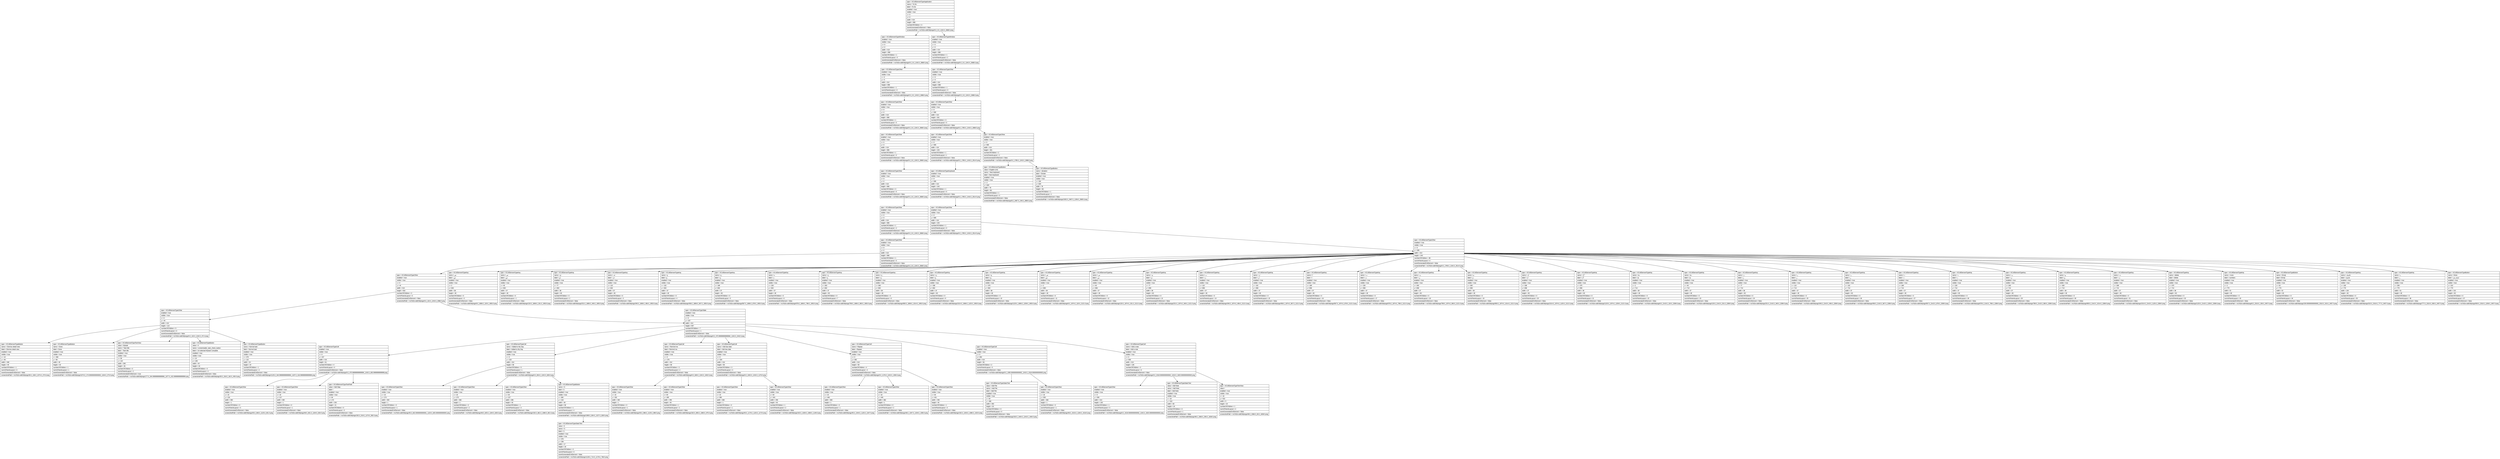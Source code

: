 digraph Layout {

	node [shape=record fontname=Arial];

	0	[label="{type = XCUIElementTypeApplication\l|name = To Do\l|label = To Do\l|enabled = true\l|visible = true\l|x = 0\l|y = 0\l|width = 414\l|height = 896\l|numberOfChildren = 3\l|eventGeneratedOnElement = false \l|screenshotPath = msToDo-edit/S6/pngs/0.0_0.0_1242.0_2688.0.png\l}"]
	1	[label="{type = XCUIElementTypeWindow\l|enabled = true\l|visible = true\l|x = 0\l|y = 0\l|width = 414\l|height = 896\l|numberOfChildren = 1\l|numInParentLayout = 0\l|eventGeneratedOnElement = false \l|screenshotPath = msToDo-edit/S6/pngs/0.0_0.0_1242.0_2688.0.png\l}"]
	2	[label="{type = XCUIElementTypeWindow\l|enabled = true\l|visible = true\l|x = 0\l|y = 0\l|width = 414\l|height = 896\l|numberOfChildren = 1\l|numInParentLayout = 2\l|eventGeneratedOnElement = false \l|screenshotPath = msToDo-edit/S6/pngs/0.0_0.0_1242.0_2688.0.png\l}"]
	3	[label="{type = XCUIElementTypeOther\l|enabled = true\l|visible = true\l|x = 0\l|y = 0\l|width = 414\l|height = 896\l|numberOfChildren = 1\l|numInParentLayout = 0\l|eventGeneratedOnElement = false \l|screenshotPath = msToDo-edit/S6/pngs/0.0_0.0_1242.0_2688.0.png\l}"]
	4	[label="{type = XCUIElementTypeOther\l|enabled = true\l|visible = true\l|x = 0\l|y = 0\l|width = 414\l|height = 896\l|numberOfChildren = 1\l|numInParentLayout = 0\l|eventGeneratedOnElement = false \l|screenshotPath = msToDo-edit/S6/pngs/0.0_0.0_1242.0_2688.0.png\l}"]
	5	[label="{type = XCUIElementTypeOther\l|enabled = true\l|visible = true\l|x = 0\l|y = 0\l|width = 414\l|height = 896\l|numberOfChildren = 1\l|numInParentLayout = 0\l|eventGeneratedOnElement = false \l|screenshotPath = msToDo-edit/S6/pngs/0.0_0.0_1242.0_2688.0.png\l}"]
	6	[label="{type = XCUIElementTypeOther\l|enabled = true\l|visible = true\l|x = 0\l|y = 595\l|width = 414\l|height = 301\l|numberOfChildren = 3\l|numInParentLayout = 0\l|eventGeneratedOnElement = false \l|screenshotPath = msToDo-edit/S6/pngs/0.0_1785.0_1242.0_2688.0.png\l}"]
	7	[label="{type = XCUIElementTypeOther\l|enabled = true\l|visible = true\l|x = 0\l|y = 0\l|width = 414\l|height = 896\l|numberOfChildren = 1\l|numInParentLayout = 0\l|eventGeneratedOnElement = false \l|screenshotPath = msToDo-edit/S6/pngs/0.0_0.0_1242.0_2688.0.png\l}"]
	8	[label="{type = XCUIElementTypeOther\l|enabled = true\l|visible = true\l|x = 0\l|y = 595\l|width = 414\l|height = 243\l|numberOfChildren = 1\l|numInParentLayout = 1\l|eventGeneratedOnElement = false \l|screenshotPath = msToDo-edit/S6/pngs/0.0_1785.0_1242.0_2514.0.png\l}"]
	9	[label="{type = XCUIElementTypeOther\l|enabled = true\l|visible = true\l|x = 0\l|y = 595\l|width = 414\l|height = 301\l|numberOfChildren = 2\l|numInParentLayout = 2\l|eventGeneratedOnElement = false \l|screenshotPath = msToDo-edit/S6/pngs/0.0_1785.0_1242.0_2688.0.png\l}"]
	10	[label="{type = XCUIElementTypeOther\l|enabled = true\l|visible = true\l|x = 0\l|y = 0\l|width = 414\l|height = 896\l|numberOfChildren = 3\l|numInParentLayout = 0\l|eventGeneratedOnElement = false \l|screenshotPath = msToDo-edit/S6/pngs/0.0_0.0_1242.0_2688.0.png\l}"]
	11	[label="{type = XCUIElementTypeKeyboard\l|enabled = true\l|visible = true\l|x = 0\l|y = 595\l|width = 414\l|height = 243\l|numberOfChildren = 1\l|numInParentLayout = 0\l|eventGeneratedOnElement = false \l|screenshotPath = msToDo-edit/S6/pngs/0.0_1785.0_1242.0_2514.0.png\l}"]
	12	[label="{type = XCUIElementTypeButton\l|value = English (US)\l|name = Next keyboard\l|label = Next keyboard\l|enabled = true\l|visible = true\l|x = 2\l|y = 829\l|width = 78\l|height = 66\l|numberOfChildren = 1\l|numInParentLayout = 0\l|eventGeneratedOnElement = false \l|screenshotPath = msToDo-edit/S6/pngs/6.0_2487.0_240.0_2685.0.png\l}"]
	13	[label="{type = XCUIElementTypeButton\l|name = dictation\l|label = Dictate\l|enabled = true\l|visible = true\l|x = 334\l|y = 829\l|width = 78\l|height = 66\l|numberOfChildren = 1\l|numInParentLayout = 1\l|eventGeneratedOnElement = false \l|screenshotPath = msToDo-edit/S6/pngs/1002.0_2487.0_1236.0_2685.0.png\l}"]
	14	[label="{type = XCUIElementTypeOther\l|enabled = true\l|visible = true\l|x = 0\l|y = 0\l|width = 414\l|height = 896\l|numberOfChildren = 1\l|numInParentLayout = 2\l|eventGeneratedOnElement = false \l|screenshotPath = msToDo-edit/S6/pngs/0.0_0.0_1242.0_2688.0.png\l}"]
	15	[label="{type = XCUIElementTypeOther\l|enabled = true\l|visible = true\l|x = 0\l|y = 595\l|width = 414\l|height = 243\l|numberOfChildren = 1\l|numInParentLayout = 0\l|eventGeneratedOnElement = false \l|screenshotPath = msToDo-edit/S6/pngs/0.0_1785.0_1242.0_2514.0.png\l}"]
	16	[label="{type = XCUIElementTypeOther\l|enabled = true\l|visible = true\l|x = 0\l|y = 0\l|width = 414\l|height = 896\l|numberOfChildren = 1\l|numInParentLayout = 0\l|eventGeneratedOnElement = false \l|screenshotPath = msToDo-edit/S6/pngs/0.0_0.0_1242.0_2688.0.png\l}"]
	17	[label="{type = XCUIElementTypeOther\l|enabled = true\l|visible = true\l|x = 0\l|y = 595\l|width = 414\l|height = 243\l|numberOfChildren = 38\l|numInParentLayout = 0\l|eventGeneratedOnElement = false \l|screenshotPath = msToDo-edit/S6/pngs/0.0_1785.0_1242.0_2514.0.png\l}"]
	18	[label="{type = XCUIElementTypeOther\l|enabled = true\l|visible = true\l|x = 0\l|y = 44\l|width = 414\l|height = 818\l|numberOfChildren = 3\l|numInParentLayout = 0\l|eventGeneratedOnElement = false \l|screenshotPath = msToDo-edit/S6/pngs/0.0_132.0_1242.0_2586.0.png\l}"]
	19	[label="{type = XCUIElementTypeKey\l|name = ض\l|label = ض\l|enabled = true\l|visible = true\l|x = 2\l|y = 602\l|width = 38\l|height = 49\l|numberOfChildren = 0\l|numInParentLayout = 0\l|eventGeneratedOnElement = false \l|screenshotPath = msToDo-edit/S6/pngs/6.0_1806.0_120.0_1953.0.png\l}"]
	20	[label="{type = XCUIElementTypeKey\l|name = ص\l|label = ص\l|enabled = true\l|visible = true\l|x = 40\l|y = 602\l|width = 37\l|height = 49\l|numberOfChildren = 0\l|numInParentLayout = 1\l|eventGeneratedOnElement = false \l|screenshotPath = msToDo-edit/S6/pngs/120.0_1806.0_231.0_1953.0.png\l}"]
	21	[label="{type = XCUIElementTypeKey\l|name = ق\l|label = ق\l|enabled = true\l|visible = true\l|x = 77\l|y = 602\l|width = 38\l|height = 49\l|numberOfChildren = 0\l|numInParentLayout = 2\l|eventGeneratedOnElement = false \l|screenshotPath = msToDo-edit/S6/pngs/231.0_1806.0_345.0_1953.0.png\l}"]
	22	[label="{type = XCUIElementTypeKey\l|name = ف\l|label = ف\l|enabled = true\l|visible = true\l|x = 115\l|y = 602\l|width = 37\l|height = 49\l|numberOfChildren = 0\l|numInParentLayout = 3\l|eventGeneratedOnElement = false \l|screenshotPath = msToDo-edit/S6/pngs/345.0_1806.0_456.0_1953.0.png\l}"]
	23	[label="{type = XCUIElementTypeKey\l|name = غ\l|label = غ\l|enabled = true\l|visible = true\l|x = 152\l|y = 602\l|width = 37\l|height = 49\l|numberOfChildren = 0\l|numInParentLayout = 4\l|eventGeneratedOnElement = false \l|screenshotPath = msToDo-edit/S6/pngs/456.0_1806.0_567.0_1953.0.png\l}"]
	24	[label="{type = XCUIElementTypeKey\l|name = ع\l|label = ع\l|enabled = true\l|visible = true\l|x = 189\l|y = 602\l|width = 37\l|height = 49\l|numberOfChildren = 0\l|numInParentLayout = 5\l|eventGeneratedOnElement = false \l|screenshotPath = msToDo-edit/S6/pngs/567.0_1806.0_678.0_1953.0.png\l}"]
	25	[label="{type = XCUIElementTypeKey\l|name = ه\l|label = ه\l|enabled = true\l|visible = true\l|x = 226\l|y = 602\l|width = 37\l|height = 49\l|numberOfChildren = 0\l|numInParentLayout = 6\l|eventGeneratedOnElement = false \l|screenshotPath = msToDo-edit/S6/pngs/678.0_1806.0_789.0_1953.0.png\l}"]
	26	[label="{type = XCUIElementTypeKey\l|name = خ\l|label = خ\l|enabled = true\l|visible = true\l|x = 263\l|y = 602\l|width = 37\l|height = 49\l|numberOfChildren = 0\l|numInParentLayout = 7\l|eventGeneratedOnElement = false \l|screenshotPath = msToDo-edit/S6/pngs/789.0_1806.0_900.0_1953.0.png\l}"]
	27	[label="{type = XCUIElementTypeKey\l|name = ح\l|label = ح\l|enabled = true\l|visible = true\l|x = 300\l|y = 602\l|width = 38\l|height = 49\l|numberOfChildren = 0\l|numInParentLayout = 8\l|eventGeneratedOnElement = false \l|screenshotPath = msToDo-edit/S6/pngs/900.0_1806.0_1014.0_1953.0.png\l}"]
	28	[label="{type = XCUIElementTypeKey\l|name = ج\l|label = ج\l|enabled = true\l|visible = true\l|x = 338\l|y = 602\l|width = 37\l|height = 49\l|numberOfChildren = 0\l|numInParentLayout = 9\l|eventGeneratedOnElement = false \l|screenshotPath = msToDo-edit/S6/pngs/1014.0_1806.0_1125.0_1953.0.png\l}"]
	29	[label="{type = XCUIElementTypeKey\l|name = چ\l|label = چ\l|enabled = true\l|visible = true\l|x = 375\l|y = 602\l|width = 38\l|height = 49\l|numberOfChildren = 0\l|numInParentLayout = 10\l|eventGeneratedOnElement = false \l|screenshotPath = msToDo-edit/S6/pngs/1125.0_1806.0_1239.0_1953.0.png\l}"]
	30	[label="{type = XCUIElementTypeKey\l|name = ش\l|label = ش\l|enabled = true\l|visible = true\l|x = 2\l|y = 658\l|width = 38\l|height = 49\l|numberOfChildren = 0\l|numInParentLayout = 11\l|eventGeneratedOnElement = false \l|screenshotPath = msToDo-edit/S6/pngs/6.0_1974.0_120.0_2121.0.png\l}"]
	31	[label="{type = XCUIElementTypeKey\l|name = س\l|label = س\l|enabled = true\l|visible = true\l|x = 40\l|y = 658\l|width = 37\l|height = 49\l|numberOfChildren = 0\l|numInParentLayout = 12\l|eventGeneratedOnElement = false \l|screenshotPath = msToDo-edit/S6/pngs/120.0_1974.0_231.0_2121.0.png\l}"]
	32	[label="{type = XCUIElementTypeKey\l|name = ی\l|label = ی\l|enabled = true\l|visible = true\l|x = 77\l|y = 658\l|width = 38\l|height = 49\l|numberOfChildren = 0\l|numInParentLayout = 13\l|eventGeneratedOnElement = false \l|screenshotPath = msToDo-edit/S6/pngs/231.0_1974.0_345.0_2121.0.png\l}"]
	33	[label="{type = XCUIElementTypeKey\l|name = ب\l|label = ب\l|enabled = true\l|visible = true\l|x = 115\l|y = 658\l|width = 37\l|height = 49\l|numberOfChildren = 0\l|numInParentLayout = 14\l|eventGeneratedOnElement = false \l|screenshotPath = msToDo-edit/S6/pngs/345.0_1974.0_456.0_2121.0.png\l}"]
	34	[label="{type = XCUIElementTypeKey\l|name = ل\l|label = ل\l|enabled = true\l|visible = true\l|x = 152\l|y = 658\l|width = 37\l|height = 49\l|numberOfChildren = 0\l|numInParentLayout = 15\l|eventGeneratedOnElement = false \l|screenshotPath = msToDo-edit/S6/pngs/456.0_1974.0_567.0_2121.0.png\l}"]
	35	[label="{type = XCUIElementTypeKey\l|name = ا\l|label = ا\l|enabled = true\l|visible = true\l|x = 189\l|y = 658\l|width = 37\l|height = 49\l|numberOfChildren = 0\l|numInParentLayout = 16\l|eventGeneratedOnElement = false \l|screenshotPath = msToDo-edit/S6/pngs/567.0_1974.0_678.0_2121.0.png\l}"]
	36	[label="{type = XCUIElementTypeKey\l|name = ت\l|label = ت\l|enabled = true\l|visible = true\l|x = 226\l|y = 658\l|width = 37\l|height = 49\l|numberOfChildren = 0\l|numInParentLayout = 17\l|eventGeneratedOnElement = false \l|screenshotPath = msToDo-edit/S6/pngs/678.0_1974.0_789.0_2121.0.png\l}"]
	37	[label="{type = XCUIElementTypeKey\l|name = ن\l|label = ن\l|enabled = true\l|visible = true\l|x = 263\l|y = 658\l|width = 37\l|height = 49\l|numberOfChildren = 0\l|numInParentLayout = 18\l|eventGeneratedOnElement = false \l|screenshotPath = msToDo-edit/S6/pngs/789.0_1974.0_900.0_2121.0.png\l}"]
	38	[label="{type = XCUIElementTypeKey\l|name = م\l|label = م\l|enabled = true\l|visible = true\l|x = 300\l|y = 658\l|width = 38\l|height = 49\l|numberOfChildren = 0\l|numInParentLayout = 19\l|eventGeneratedOnElement = false \l|screenshotPath = msToDo-edit/S6/pngs/900.0_1974.0_1014.0_2121.0.png\l}"]
	39	[label="{type = XCUIElementTypeKey\l|name = ک\l|label = ک\l|enabled = true\l|visible = true\l|x = 338\l|y = 658\l|width = 37\l|height = 49\l|numberOfChildren = 0\l|numInParentLayout = 20\l|eventGeneratedOnElement = false \l|screenshotPath = msToDo-edit/S6/pngs/1014.0_1974.0_1125.0_2121.0.png\l}"]
	40	[label="{type = XCUIElementTypeKey\l|name = گ\l|label = گ\l|enabled = true\l|visible = true\l|x = 375\l|y = 658\l|width = 38\l|height = 49\l|numberOfChildren = 0\l|numInParentLayout = 21\l|eventGeneratedOnElement = false \l|screenshotPath = msToDo-edit/S6/pngs/1125.0_1974.0_1239.0_2121.0.png\l}"]
	41	[label="{type = XCUIElementTypeKey\l|name = ظ\l|label = ظ\l|enabled = true\l|visible = true\l|x = 2\l|y = 714\l|width = 38\l|height = 49\l|numberOfChildren = 0\l|numInParentLayout = 22\l|eventGeneratedOnElement = false \l|screenshotPath = msToDo-edit/S6/pngs/6.0_2142.0_120.0_2289.0.png\l}"]
	42	[label="{type = XCUIElementTypeKey\l|name = ط\l|label = ط\l|enabled = true\l|visible = true\l|x = 40\l|y = 714\l|width = 37\l|height = 49\l|numberOfChildren = 0\l|numInParentLayout = 23\l|eventGeneratedOnElement = false \l|screenshotPath = msToDo-edit/S6/pngs/120.0_2142.0_231.0_2289.0.png\l}"]
	43	[label="{type = XCUIElementTypeKey\l|name = ژ\l|label = ژ\l|enabled = true\l|visible = true\l|x = 77\l|y = 714\l|width = 38\l|height = 49\l|numberOfChildren = 0\l|numInParentLayout = 24\l|eventGeneratedOnElement = false \l|screenshotPath = msToDo-edit/S6/pngs/231.0_2142.0_345.0_2289.0.png\l}"]
	44	[label="{type = XCUIElementTypeKey\l|name = ز\l|label = ز\l|enabled = true\l|visible = true\l|x = 115\l|y = 714\l|width = 37\l|height = 49\l|numberOfChildren = 0\l|numInParentLayout = 25\l|eventGeneratedOnElement = false \l|screenshotPath = msToDo-edit/S6/pngs/345.0_2142.0_456.0_2289.0.png\l}"]
	45	[label="{type = XCUIElementTypeKey\l|name = ر\l|label = ر\l|enabled = true\l|visible = true\l|x = 152\l|y = 714\l|width = 37\l|height = 49\l|numberOfChildren = 0\l|numInParentLayout = 26\l|eventGeneratedOnElement = false \l|screenshotPath = msToDo-edit/S6/pngs/456.0_2142.0_567.0_2289.0.png\l}"]
	46	[label="{type = XCUIElementTypeKey\l|name = ذ\l|label = ذ\l|enabled = true\l|visible = true\l|x = 189\l|y = 714\l|width = 37\l|height = 49\l|numberOfChildren = 0\l|numInParentLayout = 27\l|eventGeneratedOnElement = false \l|screenshotPath = msToDo-edit/S6/pngs/567.0_2142.0_678.0_2289.0.png\l}"]
	47	[label="{type = XCUIElementTypeKey\l|name = د\l|label = د\l|enabled = true\l|visible = true\l|x = 226\l|y = 714\l|width = 37\l|height = 49\l|numberOfChildren = 0\l|numInParentLayout = 28\l|eventGeneratedOnElement = false \l|screenshotPath = msToDo-edit/S6/pngs/678.0_2142.0_789.0_2289.0.png\l}"]
	48	[label="{type = XCUIElementTypeKey\l|name = پ\l|label = پ\l|enabled = true\l|visible = true\l|x = 263\l|y = 714\l|width = 37\l|height = 49\l|numberOfChildren = 0\l|numInParentLayout = 29\l|eventGeneratedOnElement = false \l|screenshotPath = msToDo-edit/S6/pngs/789.0_2142.0_900.0_2289.0.png\l}"]
	49	[label="{type = XCUIElementTypeKey\l|name = و\l|label = و\l|enabled = true\l|visible = true\l|x = 300\l|y = 714\l|width = 38\l|height = 49\l|numberOfChildren = 0\l|numInParentLayout = 30\l|eventGeneratedOnElement = false \l|screenshotPath = msToDo-edit/S6/pngs/900.0_2142.0_1014.0_2289.0.png\l}"]
	50	[label="{type = XCUIElementTypeKey\l|name = ث\l|label = ث\l|enabled = true\l|visible = true\l|x = 338\l|y = 714\l|width = 37\l|height = 49\l|numberOfChildren = 0\l|numInParentLayout = 31\l|eventGeneratedOnElement = false \l|screenshotPath = msToDo-edit/S6/pngs/1014.0_2142.0_1125.0_2289.0.png\l}"]
	51	[label="{type = XCUIElementTypeKey\l|name = delete\l|label = delete\l|enabled = true\l|visible = true\l|x = 375\l|y = 714\l|width = 38\l|height = 49\l|numberOfChildren = 0\l|numInParentLayout = 32\l|eventGeneratedOnElement = false \l|screenshotPath = msToDo-edit/S6/pngs/1125.0_2142.0_1239.0_2289.0.png\l}"]
	52	[label="{type = XCUIElementTypeKey\l|name = more\l|label = numbers\l|enabled = true\l|visible = true\l|x = 2\l|y = 770\l|width = 51\l|height = 49\l|numberOfChildren = 0\l|numInParentLayout = 33\l|eventGeneratedOnElement = false \l|screenshotPath = msToDo-edit/S6/pngs/6.0_2310.0_159.0_2457.0.png\l}"]
	53	[label="{type = XCUIElementTypeButton\l|name = Emoji\l|label = Emoji\l|enabled = true\l|visible = true\l|x = 53\l|y = 770\l|width = 52\l|height = 49\l|numberOfChildren = 0\l|numInParentLayout = 34\l|eventGeneratedOnElement = false \l|screenshotPath = msToDo-edit/S6/pngs/159.00000000000003_2310.0_315.0_2457.0.png\l}"]
	54	[label="{type = XCUIElementTypeKey\l|name = فاصله\l|label = فاصله\l|enabled = true\l|visible = true\l|x = 105\l|y = 770\l|width = 154\l|height = 49\l|numberOfChildren = 0\l|numInParentLayout = 35\l|eventGeneratedOnElement = false \l|screenshotPath = msToDo-edit/S6/pngs/315.0_2310.0_777.0_2457.0.png\l}"]
	55	[label="{type = XCUIElementTypeKey\l|name = ␣\l|label = ␣\l|enabled = true\l|visible = true\l|x = 259\l|y = 770\l|width = 51\l|height = 49\l|numberOfChildren = 0\l|numInParentLayout = 36\l|eventGeneratedOnElement = false \l|screenshotPath = msToDo-edit/S6/pngs/777.0_2310.0_930.0_2457.0.png\l}"]
	56	[label="{type = XCUIElementTypeButton\l|name = Done\l|label = انجام شد\l|enabled = true\l|visible = true\l|x = 310\l|y = 770\l|width = 102\l|height = 49\l|numberOfChildren = 0\l|numInParentLayout = 37\l|eventGeneratedOnElement = false \l|screenshotPath = msToDo-edit/S6/pngs/930.0_2310.0_1236.0_2457.0.png\l}"]
	57	[label="{type = XCUIElementTypeOther\l|enabled = true\l|visible = true\l|x = 0\l|y = 44\l|width = 414\l|height = 113\l|numberOfChildren = 5\l|numInParentLayout = 0\l|eventGeneratedOnElement = false \l|screenshotPath = msToDo-edit/S6/pngs/0.0_132.0_1242.0_471.0.png\l}"]
	58	[label="{type = XCUIElementTypeTable\l|enabled = true\l|visible = true\l|x = 0\l|y = 157\l|width = 414\l|height = 657\l|numberOfChildren = 7\l|numInParentLayout = 1\l|eventGeneratedOnElement = false \l|screenshotPath = msToDo-edit/S6/pngs/0.0_470.99999999999994_1242.0_2442.0.png\l}"]
	59	[label="{type = XCUIElementTypeButton\l|name = Dismiss detail view\l|label = Dismiss detail view\l|enabled = true\l|visible = true\l|x = 10\l|y = 46\l|width = 348\l|height = 45\l|numberOfChildren = 1\l|numInParentLayout = 0\l|eventGeneratedOnElement = false \l|screenshotPath = msToDo-edit/S6/pngs/30.0_138.0_1074.0_273.0.png\l}"]
	60	[label="{type = XCUIElementTypeButton\l|name = Done\l|label = Done\l|enabled = true\l|visible = true\l|x = 358\l|y = 58\l|width = 40\l|height = 33\l|numberOfChildren = 1\l|numInParentLayout = 1\l|eventGeneratedOnElement = false \l|screenshotPath = msToDo-edit/S6/pngs/1074.0_174.00000000000003_1194.0_273.0.png\l}"]
	61	[label="{type = XCUIElementTypeTextView\l|value = Mytask\l|name = Task title\l|label = Task title\l|enabled = true\l|visible = true\l|x = 59\l|y = 115\l|width = 300\l|height = 26\l|numberOfChildren = 0\l|numInParentLayout = 2\l|eventGeneratedOnElement = true \l|screenshotPath = msToDo-edit/S6/pngs/177.0_344.99999999999994_1077.0_422.99999999999994.png\l}"]
	62	[label="{type = XCUIElementTypeButton\l|value = 0\l|name = screenreader_task_check_button\l|label = Un-selected Mytask Complete\l|enabled = true\l|visible = true\l|x = 10\l|y = 106\l|width = 44\l|height = 44\l|numberOfChildren = 0\l|numInParentLayout = 3\l|eventGeneratedOnElement = false \l|screenshotPath = msToDo-edit/S6/pngs/30.0_318.0_162.0_450.0.png\l}"]
	63	[label="{type = XCUIElementTypeButton\l|name = Normal task\l|label = Normal task\l|enabled = true\l|visible = true\l|x = 375\l|y = 115\l|width = 24\l|height = 24\l|numberOfChildren = 1\l|numInParentLayout = 4\l|eventGeneratedOnElement = false \l|screenshotPath = msToDo-edit/S6/pngs/1125.0_344.99999999999994_1197.0_416.99999999999994.png\l}"]
	64	[label="{type = XCUIElementTypeCell\l|enabled = true\l|visible = true\l|x = 0\l|y = 157\l|width = 414\l|height = 61\l|numberOfChildren = 4\l|numInParentLayout = 0\l|eventGeneratedOnElement = false \l|screenshotPath = msToDo-edit/S6/pngs/0.0_470.99999999999994_1242.0_653.9999999999999.png\l}"]
	65	[label="{type = XCUIElementTypeCell\l|name = Added to My Day\l|label = Added to My Day\l|enabled = true\l|visible = true\l|x = 0\l|y = 218\l|width = 414\l|height = 58\l|numberOfChildren = 5\l|numInParentLayout = 1\l|eventGeneratedOnElement = false \l|screenshotPath = msToDo-edit/S6/pngs/0.0_654.0_1242.0_828.0.png\l}"]
	66	[label="{type = XCUIElementTypeCell\l|name = Remind me\l|label = Remind me\l|enabled = true\l|visible = true\l|x = 0\l|y = 276\l|width = 414\l|height = 58\l|numberOfChildren = 3\l|numInParentLayout = 2\l|eventGeneratedOnElement = false \l|screenshotPath = msToDo-edit/S6/pngs/0.0_828.0_1242.0_1002.0.png\l}"]
	67	[label="{type = XCUIElementTypeCell\l|name = Add due date\l|label = Add due date\l|enabled = true\l|visible = true\l|x = 0\l|y = 334\l|width = 414\l|height = 58\l|numberOfChildren = 3\l|numInParentLayout = 3\l|eventGeneratedOnElement = false \l|screenshotPath = msToDo-edit/S6/pngs/0.0_1002.0_1242.0_1176.0.png\l}"]
	68	[label="{type = XCUIElementTypeCell\l|name = Repeat\l|label = Repeat\l|enabled = true\l|visible = true\l|x = 0\l|y = 392\l|width = 414\l|height = 58\l|numberOfChildren = 4\l|numInParentLayout = 4\l|eventGeneratedOnElement = false \l|screenshotPath = msToDo-edit/S6/pngs/0.0_1176.0_1242.0_1350.0.png\l}"]
	69	[label="{type = XCUIElementTypeCell\l|enabled = true\l|visible = true\l|x = 0\l|y = 450\l|width = 414\l|height = 56\l|numberOfChildren = 2\l|numInParentLayout = 5\l|eventGeneratedOnElement = false \l|screenshotPath = msToDo-edit/S6/pngs/0.0_1350.0000000000002_1242.0_1518.0000000000002.png\l}"]
	70	[label="{type = XCUIElementTypeCell\l|name = Add a note\l|label = Add a note\l|enabled = true\l|visible = true\l|x = 0\l|y = 506\l|width = 414\l|height = 135\l|numberOfChildren = 3\l|numInParentLayout = 6\l|eventGeneratedOnElement = false \l|screenshotPath = msToDo-edit/S6/pngs/0.0_1518.0000000000002_1242.0_1923.0000000000002.png\l}"]
	71	[label="{type = XCUIElementTypeOther\l|enabled = true\l|visible = true\l|x = 15\l|y = 216\l|width = 360\l|height = 1\l|numberOfChildren = 0\l|numInParentLayout = 0\l|eventGeneratedOnElement = false \l|screenshotPath = msToDo-edit/S6/pngs/45.0_648.0_1125.0_651.0.png\l}"]
	72	[label="{type = XCUIElementTypeOther\l|enabled = true\l|visible = true\l|x = 16\l|y = 217\l|width = 382\l|height = 1\l|numberOfChildren = 0\l|numInParentLayout = 1\l|eventGeneratedOnElement = false \l|screenshotPath = msToDo-edit/S6/pngs/48.0_651.0_1194.0_654.0.png\l}"]
	73	[label="{type = XCUIElementTypeTextField\l|value = Add Step\l|label = \l|enabled = true\l|visible = true\l|x = 64\l|y = 173\l|width = 326\l|height = 21\l|numberOfChildren = 0\l|numInParentLayout = 3\l|eventGeneratedOnElement = false \l|screenshotPath = msToDo-edit/S6/pngs/192.0_519.0_1170.0_582.0.png\l}"]
	74	[label="{type = XCUIElementTypeOther\l|enabled = true\l|visible = true\l|x = 15\l|y = 274\l|width = 360\l|height = 1\l|numberOfChildren = 0\l|numInParentLayout = 1\l|eventGeneratedOnElement = false \l|screenshotPath = msToDo-edit/S6/pngs/45.0_822.0000000000001_1125.0_825.0000000000001.png\l}"]
	75	[label="{type = XCUIElementTypeOther\l|enabled = true\l|visible = true\l|x = 16\l|y = 275\l|width = 382\l|height = 1\l|numberOfChildren = 0\l|numInParentLayout = 2\l|eventGeneratedOnElement = false \l|screenshotPath = msToDo-edit/S6/pngs/48.0_825.0_1194.0_828.0.png\l}"]
	76	[label="{type = XCUIElementTypeOther\l|enabled = true\l|visible = true\l|x = 64\l|y = 227\l|width = 296\l|height = 40\l|numberOfChildren = 1\l|numInParentLayout = 3\l|eventGeneratedOnElement = false \l|screenshotPath = msToDo-edit/S6/pngs/192.0_681.0_1080.0_801.0.png\l}"]
	77	[label="{type = XCUIElementTypeButton\l|name = S\l|label = S\l|enabled = true\l|visible = true\l|x = 360\l|y = 218\l|width = 49\l|height = 58\l|numberOfChildren = 1\l|numInParentLayout = 4\l|eventGeneratedOnElement = false \l|screenshotPath = msToDo-edit/S6/pngs/1080.0_654.0_1227.0_828.0.png\l}"]
	78	[label="{type = XCUIElementTypeOther\l|enabled = true\l|visible = true\l|x = 15\l|y = 332\l|width = 360\l|height = 1\l|numberOfChildren = 0\l|numInParentLayout = 1\l|eventGeneratedOnElement = false \l|screenshotPath = msToDo-edit/S6/pngs/45.0_996.0_1125.0_999.0.png\l}"]
	79	[label="{type = XCUIElementTypeOther\l|enabled = true\l|visible = true\l|x = 64\l|y = 285\l|width = 296\l|height = 40\l|numberOfChildren = 1\l|numInParentLayout = 2\l|eventGeneratedOnElement = false \l|screenshotPath = msToDo-edit/S6/pngs/192.0_855.0_1080.0_975.0.png\l}"]
	80	[label="{type = XCUIElementTypeOther\l|enabled = true\l|visible = true\l|x = 15\l|y = 390\l|width = 360\l|height = 1\l|numberOfChildren = 0\l|numInParentLayout = 1\l|eventGeneratedOnElement = false \l|screenshotPath = msToDo-edit/S6/pngs/45.0_1170.0_1125.0_1173.0.png\l}"]
	81	[label="{type = XCUIElementTypeOther\l|enabled = true\l|visible = true\l|x = 64\l|y = 343\l|width = 296\l|height = 40\l|numberOfChildren = 1\l|numInParentLayout = 2\l|eventGeneratedOnElement = false \l|screenshotPath = msToDo-edit/S6/pngs/192.0_1029.0_1080.0_1149.0.png\l}"]
	82	[label="{type = XCUIElementTypeOther\l|enabled = true\l|visible = true\l|x = 15\l|y = 448\l|width = 360\l|height = 1\l|numberOfChildren = 0\l|numInParentLayout = 1\l|eventGeneratedOnElement = false \l|screenshotPath = msToDo-edit/S6/pngs/45.0_1344.0_1125.0_1347.0.png\l}"]
	83	[label="{type = XCUIElementTypeOther\l|enabled = true\l|visible = true\l|x = 16\l|y = 449\l|width = 382\l|height = 1\l|numberOfChildren = 0\l|numInParentLayout = 2\l|eventGeneratedOnElement = false \l|screenshotPath = msToDo-edit/S6/pngs/48.0_1347.0_1194.0_1350.0.png\l}"]
	84	[label="{type = XCUIElementTypeOther\l|enabled = true\l|visible = true\l|x = 64\l|y = 401\l|width = 296\l|height = 40\l|numberOfChildren = 1\l|numInParentLayout = 3\l|eventGeneratedOnElement = false \l|screenshotPath = msToDo-edit/S6/pngs/192.0_1203.0_1080.0_1323.0.png\l}"]
	85	[label="{type = XCUIElementTypeStaticText\l|value = Add File\l|name = Add File\l|label = Add File\l|enabled = true\l|visible = true\l|x = 64\l|y = 468\l|width = 350\l|height = 20\l|numberOfChildren = 0\l|numInParentLayout = 0\l|eventGeneratedOnElement = false \l|screenshotPath = msToDo-edit/S6/pngs/192.0_1404.0_1242.0_1464.0.png\l}"]
	86	[label="{type = XCUIElementTypeOther\l|enabled = true\l|visible = true\l|x = 16\l|y = 505\l|width = 382\l|height = 1\l|numberOfChildren = 0\l|numInParentLayout = 1\l|eventGeneratedOnElement = false \l|screenshotPath = msToDo-edit/S6/pngs/48.0_1515.0_1194.0_1518.0.png\l}"]
	87	[label="{type = XCUIElementTypeOther\l|enabled = true\l|visible = true\l|x = 0\l|y = 506\l|width = 414\l|height = 135\l|numberOfChildren = 1\l|numInParentLayout = 0\l|eventGeneratedOnElement = false \l|screenshotPath = msToDo-edit/S6/pngs/0.0_1518.0000000000002_1242.0_1923.0000000000002.png\l}"]
	88	[label="{type = XCUIElementTypeStaticText\l|value = Add Note\l|name = Add Note\l|label = Add Note\l|enabled = true\l|visible = true\l|x = 16\l|y = 522\l|width = 69\l|height = 24\l|numberOfChildren = 0\l|numInParentLayout = 1\l|eventGeneratedOnElement = false \l|screenshotPath = msToDo-edit/S6/pngs/48.0_1566.0_255.0_1638.0.png\l}"]
	89	[label="{type = XCUIElementTypeTextView\l|value =  \l|enabled = true\l|visible = true\l|x = 16\l|y = 522\l|width = 5\l|height = 24\l|numberOfChildren = 1\l|numInParentLayout = 2\l|eventGeneratedOnElement = false \l|screenshotPath = msToDo-edit/S6/pngs/48.0_1566.0_63.0_1638.0.png\l}"]
	90	[label="{type = XCUIElementTypeStaticText\l|value = S\l|name = S\l|label = S\l|enabled = true\l|visible = true\l|x = 376\l|y = 238\l|width = 17\l|height = 18\l|numberOfChildren = 0\l|numInParentLayout = 0\l|eventGeneratedOnElement = false \l|screenshotPath = msToDo-edit/S6/pngs/1128.0_714.0_1179.0_768.0.png\l}"]


	0 -> 1
	0 -> 2
	1 -> 3
	2 -> 4
	3 -> 5
	4 -> 6
	5 -> 7
	6 -> 8
	6 -> 9
	7 -> 10
	8 -> 11
	9 -> 12
	9 -> 13
	10 -> 14
	11 -> 15
	14 -> 16
	15 -> 17
	16 -> 18
	17 -> 19
	17 -> 20
	17 -> 21
	17 -> 22
	17 -> 23
	17 -> 24
	17 -> 25
	17 -> 26
	17 -> 27
	17 -> 28
	17 -> 29
	17 -> 30
	17 -> 31
	17 -> 32
	17 -> 33
	17 -> 34
	17 -> 35
	17 -> 36
	17 -> 37
	17 -> 38
	17 -> 39
	17 -> 40
	17 -> 41
	17 -> 42
	17 -> 43
	17 -> 44
	17 -> 45
	17 -> 46
	17 -> 47
	17 -> 48
	17 -> 49
	17 -> 50
	17 -> 51
	17 -> 52
	17 -> 53
	17 -> 54
	17 -> 55
	17 -> 56
	18 -> 57
	18 -> 58
	57 -> 59
	57 -> 60
	57 -> 61
	57 -> 62
	57 -> 63
	58 -> 64
	58 -> 65
	58 -> 66
	58 -> 67
	58 -> 68
	58 -> 69
	58 -> 70
	64 -> 71
	64 -> 72
	64 -> 73
	65 -> 74
	65 -> 75
	65 -> 76
	65 -> 77
	66 -> 78
	66 -> 79
	67 -> 80
	67 -> 81
	68 -> 82
	68 -> 83
	68 -> 84
	69 -> 85
	69 -> 86
	70 -> 87
	70 -> 88
	70 -> 89
	77 -> 90


}